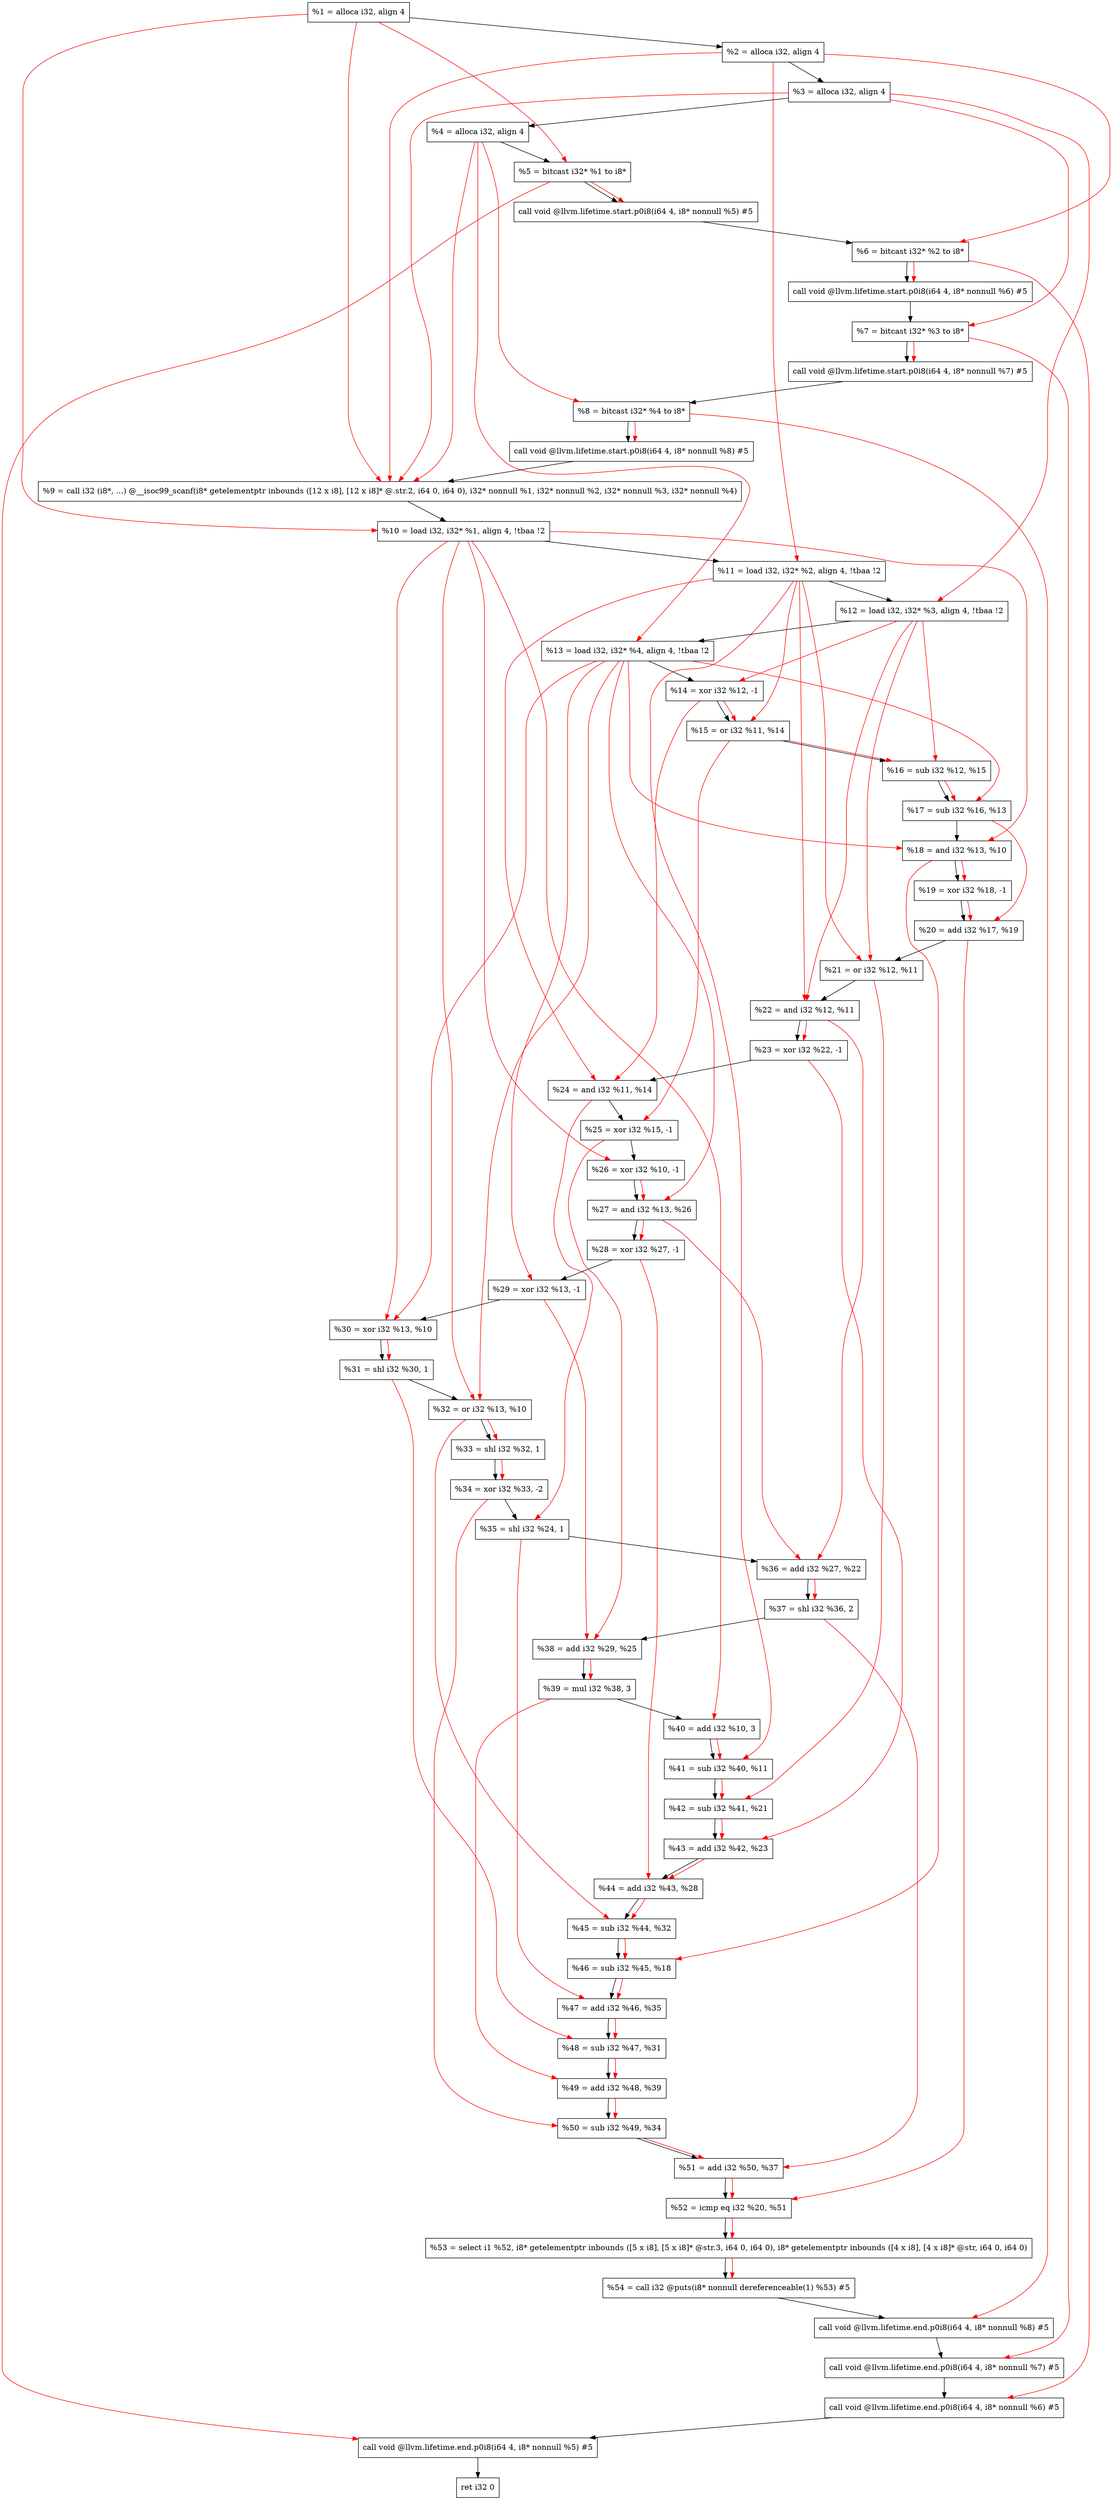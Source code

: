digraph "DFG for'main' function" {
	Node0x177db18[shape=record, label="  %1 = alloca i32, align 4"];
	Node0x177db98[shape=record, label="  %2 = alloca i32, align 4"];
	Node0x177dc28[shape=record, label="  %3 = alloca i32, align 4"];
	Node0x177dc88[shape=record, label="  %4 = alloca i32, align 4"];
	Node0x177dd38[shape=record, label="  %5 = bitcast i32* %1 to i8*"];
	Node0x177e168[shape=record, label="  call void @llvm.lifetime.start.p0i8(i64 4, i8* nonnull %5) #5"];
	Node0x177e248[shape=record, label="  %6 = bitcast i32* %2 to i8*"];
	Node0x177e348[shape=record, label="  call void @llvm.lifetime.start.p0i8(i64 4, i8* nonnull %6) #5"];
	Node0x177e408[shape=record, label="  %7 = bitcast i32* %3 to i8*"];
	Node0x177e4b8[shape=record, label="  call void @llvm.lifetime.start.p0i8(i64 4, i8* nonnull %7) #5"];
	Node0x177e578[shape=record, label="  %8 = bitcast i32* %4 to i8*"];
	Node0x177e628[shape=record, label="  call void @llvm.lifetime.start.p0i8(i64 4, i8* nonnull %8) #5"];
	Node0x1778b10[shape=record, label="  %9 = call i32 (i8*, ...) @__isoc99_scanf(i8* getelementptr inbounds ([12 x i8], [12 x i8]* @.str.2, i64 0, i64 0), i32* nonnull %1, i32* nonnull %2, i32* nonnull %3, i32* nonnull %4)"];
	Node0x177e828[shape=record, label="  %10 = load i32, i32* %1, align 4, !tbaa !2"];
	Node0x177f798[shape=record, label="  %11 = load i32, i32* %2, align 4, !tbaa !2"];
	Node0x177fe08[shape=record, label="  %12 = load i32, i32* %3, align 4, !tbaa !2"];
	Node0x177fe68[shape=record, label="  %13 = load i32, i32* %4, align 4, !tbaa !2"];
	Node0x177fee0[shape=record, label="  %14 = xor i32 %12, -1"];
	Node0x177ff50[shape=record, label="  %15 = or i32 %11, %14"];
	Node0x177ffc0[shape=record, label="  %16 = sub i32 %12, %15"];
	Node0x1780030[shape=record, label="  %17 = sub i32 %16, %13"];
	Node0x17800a0[shape=record, label="  %18 = and i32 %13, %10"];
	Node0x1780110[shape=record, label="  %19 = xor i32 %18, -1"];
	Node0x1780180[shape=record, label="  %20 = add i32 %17, %19"];
	Node0x17801f0[shape=record, label="  %21 = or i32 %12, %11"];
	Node0x1780260[shape=record, label="  %22 = and i32 %12, %11"];
	Node0x17802d0[shape=record, label="  %23 = xor i32 %22, -1"];
	Node0x1780340[shape=record, label="  %24 = and i32 %11, %14"];
	Node0x17803b0[shape=record, label="  %25 = xor i32 %15, -1"];
	Node0x1780420[shape=record, label="  %26 = xor i32 %10, -1"];
	Node0x1780490[shape=record, label="  %27 = and i32 %13, %26"];
	Node0x1780500[shape=record, label="  %28 = xor i32 %27, -1"];
	Node0x1780570[shape=record, label="  %29 = xor i32 %13, -1"];
	Node0x17805e0[shape=record, label="  %30 = xor i32 %13, %10"];
	Node0x1780650[shape=record, label="  %31 = shl i32 %30, 1"];
	Node0x17806c0[shape=record, label="  %32 = or i32 %13, %10"];
	Node0x1780730[shape=record, label="  %33 = shl i32 %32, 1"];
	Node0x17807a0[shape=record, label="  %34 = xor i32 %33, -2"];
	Node0x1780810[shape=record, label="  %35 = shl i32 %24, 1"];
	Node0x1780880[shape=record, label="  %36 = add i32 %27, %22"];
	Node0x17808f0[shape=record, label="  %37 = shl i32 %36, 2"];
	Node0x1780960[shape=record, label="  %38 = add i32 %29, %25"];
	Node0x17809d0[shape=record, label="  %39 = mul i32 %38, 3"];
	Node0x1780a40[shape=record, label="  %40 = add i32 %10, 3"];
	Node0x1780ab0[shape=record, label="  %41 = sub i32 %40, %11"];
	Node0x1780b20[shape=record, label="  %42 = sub i32 %41, %21"];
	Node0x1780b90[shape=record, label="  %43 = add i32 %42, %23"];
	Node0x1780c00[shape=record, label="  %44 = add i32 %43, %28"];
	Node0x1780c70[shape=record, label="  %45 = sub i32 %44, %32"];
	Node0x1780ce0[shape=record, label="  %46 = sub i32 %45, %18"];
	Node0x1780d50[shape=record, label="  %47 = add i32 %46, %35"];
	Node0x1780dc0[shape=record, label="  %48 = sub i32 %47, %31"];
	Node0x1780e30[shape=record, label="  %49 = add i32 %48, %39"];
	Node0x1780ea0[shape=record, label="  %50 = sub i32 %49, %34"];
	Node0x1780f10[shape=record, label="  %51 = add i32 %50, %37"];
	Node0x1780f80[shape=record, label="  %52 = icmp eq i32 %20, %51"];
	Node0x171d8b8[shape=record, label="  %53 = select i1 %52, i8* getelementptr inbounds ([5 x i8], [5 x i8]* @str.3, i64 0, i64 0), i8* getelementptr inbounds ([4 x i8], [4 x i8]* @str, i64 0, i64 0)"];
	Node0x1781010[shape=record, label="  %54 = call i32 @puts(i8* nonnull dereferenceable(1) %53) #5"];
	Node0x17812b8[shape=record, label="  call void @llvm.lifetime.end.p0i8(i64 4, i8* nonnull %8) #5"];
	Node0x1781418[shape=record, label="  call void @llvm.lifetime.end.p0i8(i64 4, i8* nonnull %7) #5"];
	Node0x1781528[shape=record, label="  call void @llvm.lifetime.end.p0i8(i64 4, i8* nonnull %6) #5"];
	Node0x1781638[shape=record, label="  call void @llvm.lifetime.end.p0i8(i64 4, i8* nonnull %5) #5"];
	Node0x17816f8[shape=record, label="  ret i32 0"];
	Node0x177db18 -> Node0x177db98;
	Node0x177db98 -> Node0x177dc28;
	Node0x177dc28 -> Node0x177dc88;
	Node0x177dc88 -> Node0x177dd38;
	Node0x177dd38 -> Node0x177e168;
	Node0x177e168 -> Node0x177e248;
	Node0x177e248 -> Node0x177e348;
	Node0x177e348 -> Node0x177e408;
	Node0x177e408 -> Node0x177e4b8;
	Node0x177e4b8 -> Node0x177e578;
	Node0x177e578 -> Node0x177e628;
	Node0x177e628 -> Node0x1778b10;
	Node0x1778b10 -> Node0x177e828;
	Node0x177e828 -> Node0x177f798;
	Node0x177f798 -> Node0x177fe08;
	Node0x177fe08 -> Node0x177fe68;
	Node0x177fe68 -> Node0x177fee0;
	Node0x177fee0 -> Node0x177ff50;
	Node0x177ff50 -> Node0x177ffc0;
	Node0x177ffc0 -> Node0x1780030;
	Node0x1780030 -> Node0x17800a0;
	Node0x17800a0 -> Node0x1780110;
	Node0x1780110 -> Node0x1780180;
	Node0x1780180 -> Node0x17801f0;
	Node0x17801f0 -> Node0x1780260;
	Node0x1780260 -> Node0x17802d0;
	Node0x17802d0 -> Node0x1780340;
	Node0x1780340 -> Node0x17803b0;
	Node0x17803b0 -> Node0x1780420;
	Node0x1780420 -> Node0x1780490;
	Node0x1780490 -> Node0x1780500;
	Node0x1780500 -> Node0x1780570;
	Node0x1780570 -> Node0x17805e0;
	Node0x17805e0 -> Node0x1780650;
	Node0x1780650 -> Node0x17806c0;
	Node0x17806c0 -> Node0x1780730;
	Node0x1780730 -> Node0x17807a0;
	Node0x17807a0 -> Node0x1780810;
	Node0x1780810 -> Node0x1780880;
	Node0x1780880 -> Node0x17808f0;
	Node0x17808f0 -> Node0x1780960;
	Node0x1780960 -> Node0x17809d0;
	Node0x17809d0 -> Node0x1780a40;
	Node0x1780a40 -> Node0x1780ab0;
	Node0x1780ab0 -> Node0x1780b20;
	Node0x1780b20 -> Node0x1780b90;
	Node0x1780b90 -> Node0x1780c00;
	Node0x1780c00 -> Node0x1780c70;
	Node0x1780c70 -> Node0x1780ce0;
	Node0x1780ce0 -> Node0x1780d50;
	Node0x1780d50 -> Node0x1780dc0;
	Node0x1780dc0 -> Node0x1780e30;
	Node0x1780e30 -> Node0x1780ea0;
	Node0x1780ea0 -> Node0x1780f10;
	Node0x1780f10 -> Node0x1780f80;
	Node0x1780f80 -> Node0x171d8b8;
	Node0x171d8b8 -> Node0x1781010;
	Node0x1781010 -> Node0x17812b8;
	Node0x17812b8 -> Node0x1781418;
	Node0x1781418 -> Node0x1781528;
	Node0x1781528 -> Node0x1781638;
	Node0x1781638 -> Node0x17816f8;
edge [color=red]
	Node0x177db18 -> Node0x177dd38;
	Node0x177dd38 -> Node0x177e168;
	Node0x177db98 -> Node0x177e248;
	Node0x177e248 -> Node0x177e348;
	Node0x177dc28 -> Node0x177e408;
	Node0x177e408 -> Node0x177e4b8;
	Node0x177dc88 -> Node0x177e578;
	Node0x177e578 -> Node0x177e628;
	Node0x177db18 -> Node0x1778b10;
	Node0x177db98 -> Node0x1778b10;
	Node0x177dc28 -> Node0x1778b10;
	Node0x177dc88 -> Node0x1778b10;
	Node0x177db18 -> Node0x177e828;
	Node0x177db98 -> Node0x177f798;
	Node0x177dc28 -> Node0x177fe08;
	Node0x177dc88 -> Node0x177fe68;
	Node0x177fe08 -> Node0x177fee0;
	Node0x177f798 -> Node0x177ff50;
	Node0x177fee0 -> Node0x177ff50;
	Node0x177fe08 -> Node0x177ffc0;
	Node0x177ff50 -> Node0x177ffc0;
	Node0x177ffc0 -> Node0x1780030;
	Node0x177fe68 -> Node0x1780030;
	Node0x177fe68 -> Node0x17800a0;
	Node0x177e828 -> Node0x17800a0;
	Node0x17800a0 -> Node0x1780110;
	Node0x1780030 -> Node0x1780180;
	Node0x1780110 -> Node0x1780180;
	Node0x177fe08 -> Node0x17801f0;
	Node0x177f798 -> Node0x17801f0;
	Node0x177fe08 -> Node0x1780260;
	Node0x177f798 -> Node0x1780260;
	Node0x1780260 -> Node0x17802d0;
	Node0x177f798 -> Node0x1780340;
	Node0x177fee0 -> Node0x1780340;
	Node0x177ff50 -> Node0x17803b0;
	Node0x177e828 -> Node0x1780420;
	Node0x177fe68 -> Node0x1780490;
	Node0x1780420 -> Node0x1780490;
	Node0x1780490 -> Node0x1780500;
	Node0x177fe68 -> Node0x1780570;
	Node0x177fe68 -> Node0x17805e0;
	Node0x177e828 -> Node0x17805e0;
	Node0x17805e0 -> Node0x1780650;
	Node0x177fe68 -> Node0x17806c0;
	Node0x177e828 -> Node0x17806c0;
	Node0x17806c0 -> Node0x1780730;
	Node0x1780730 -> Node0x17807a0;
	Node0x1780340 -> Node0x1780810;
	Node0x1780490 -> Node0x1780880;
	Node0x1780260 -> Node0x1780880;
	Node0x1780880 -> Node0x17808f0;
	Node0x1780570 -> Node0x1780960;
	Node0x17803b0 -> Node0x1780960;
	Node0x1780960 -> Node0x17809d0;
	Node0x177e828 -> Node0x1780a40;
	Node0x1780a40 -> Node0x1780ab0;
	Node0x177f798 -> Node0x1780ab0;
	Node0x1780ab0 -> Node0x1780b20;
	Node0x17801f0 -> Node0x1780b20;
	Node0x1780b20 -> Node0x1780b90;
	Node0x17802d0 -> Node0x1780b90;
	Node0x1780b90 -> Node0x1780c00;
	Node0x1780500 -> Node0x1780c00;
	Node0x1780c00 -> Node0x1780c70;
	Node0x17806c0 -> Node0x1780c70;
	Node0x1780c70 -> Node0x1780ce0;
	Node0x17800a0 -> Node0x1780ce0;
	Node0x1780ce0 -> Node0x1780d50;
	Node0x1780810 -> Node0x1780d50;
	Node0x1780d50 -> Node0x1780dc0;
	Node0x1780650 -> Node0x1780dc0;
	Node0x1780dc0 -> Node0x1780e30;
	Node0x17809d0 -> Node0x1780e30;
	Node0x1780e30 -> Node0x1780ea0;
	Node0x17807a0 -> Node0x1780ea0;
	Node0x1780ea0 -> Node0x1780f10;
	Node0x17808f0 -> Node0x1780f10;
	Node0x1780180 -> Node0x1780f80;
	Node0x1780f10 -> Node0x1780f80;
	Node0x1780f80 -> Node0x171d8b8;
	Node0x171d8b8 -> Node0x1781010;
	Node0x177e578 -> Node0x17812b8;
	Node0x177e408 -> Node0x1781418;
	Node0x177e248 -> Node0x1781528;
	Node0x177dd38 -> Node0x1781638;
}
